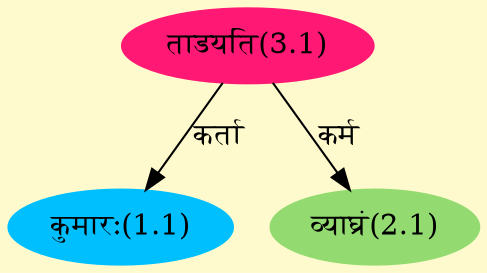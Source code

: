 digraph G{
rankdir=BT;
 compound=true;
 bgcolor="lemonchiffon1";
Node1_1 [style=filled, color="#00BFFF" label = "कुमारः(1.1)"]
Node3_1 [style=filled, color="#FF1975" label = "ताडयति(3.1)"]
Node2_1 [style=filled, color="#93DB70" label = "व्याघ्रं(2.1)"]
/* Start of Relations section */

Node1_1 -> Node3_1 [  label="कर्ता"  dir="back" ]
Node2_1 -> Node3_1 [  label="कर्म"  dir="back" ]
}

